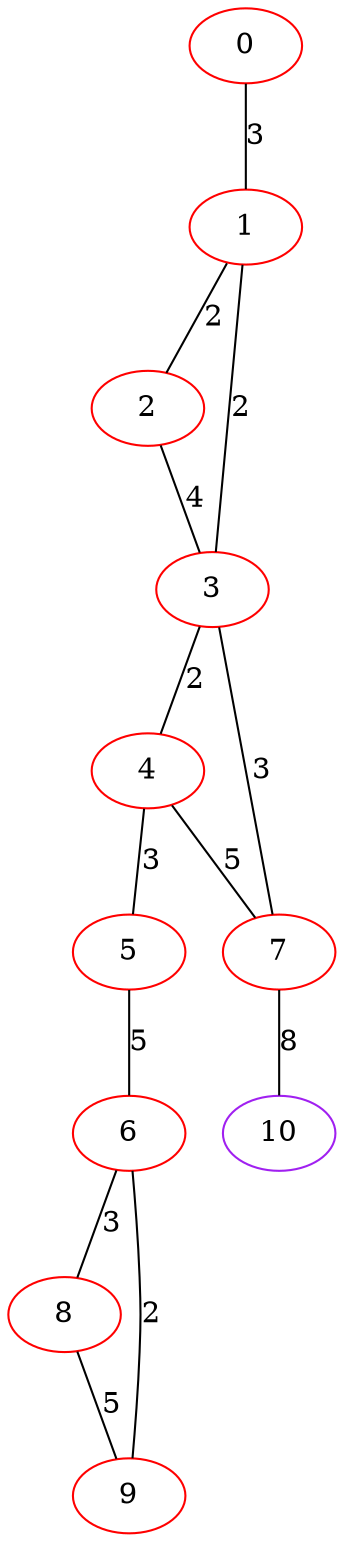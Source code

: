 graph "" {
0 [color=red, weight=1];
1 [color=red, weight=1];
2 [color=red, weight=1];
3 [color=red, weight=1];
4 [color=red, weight=1];
5 [color=red, weight=1];
6 [color=red, weight=1];
7 [color=red, weight=1];
8 [color=red, weight=1];
9 [color=red, weight=1];
10 [color=purple, weight=4];
0 -- 1  [key=0, label=3];
1 -- 2  [key=0, label=2];
1 -- 3  [key=0, label=2];
2 -- 3  [key=0, label=4];
3 -- 4  [key=0, label=2];
3 -- 7  [key=0, label=3];
4 -- 5  [key=0, label=3];
4 -- 7  [key=0, label=5];
5 -- 6  [key=0, label=5];
6 -- 8  [key=0, label=3];
6 -- 9  [key=0, label=2];
7 -- 10  [key=0, label=8];
8 -- 9  [key=0, label=5];
}
